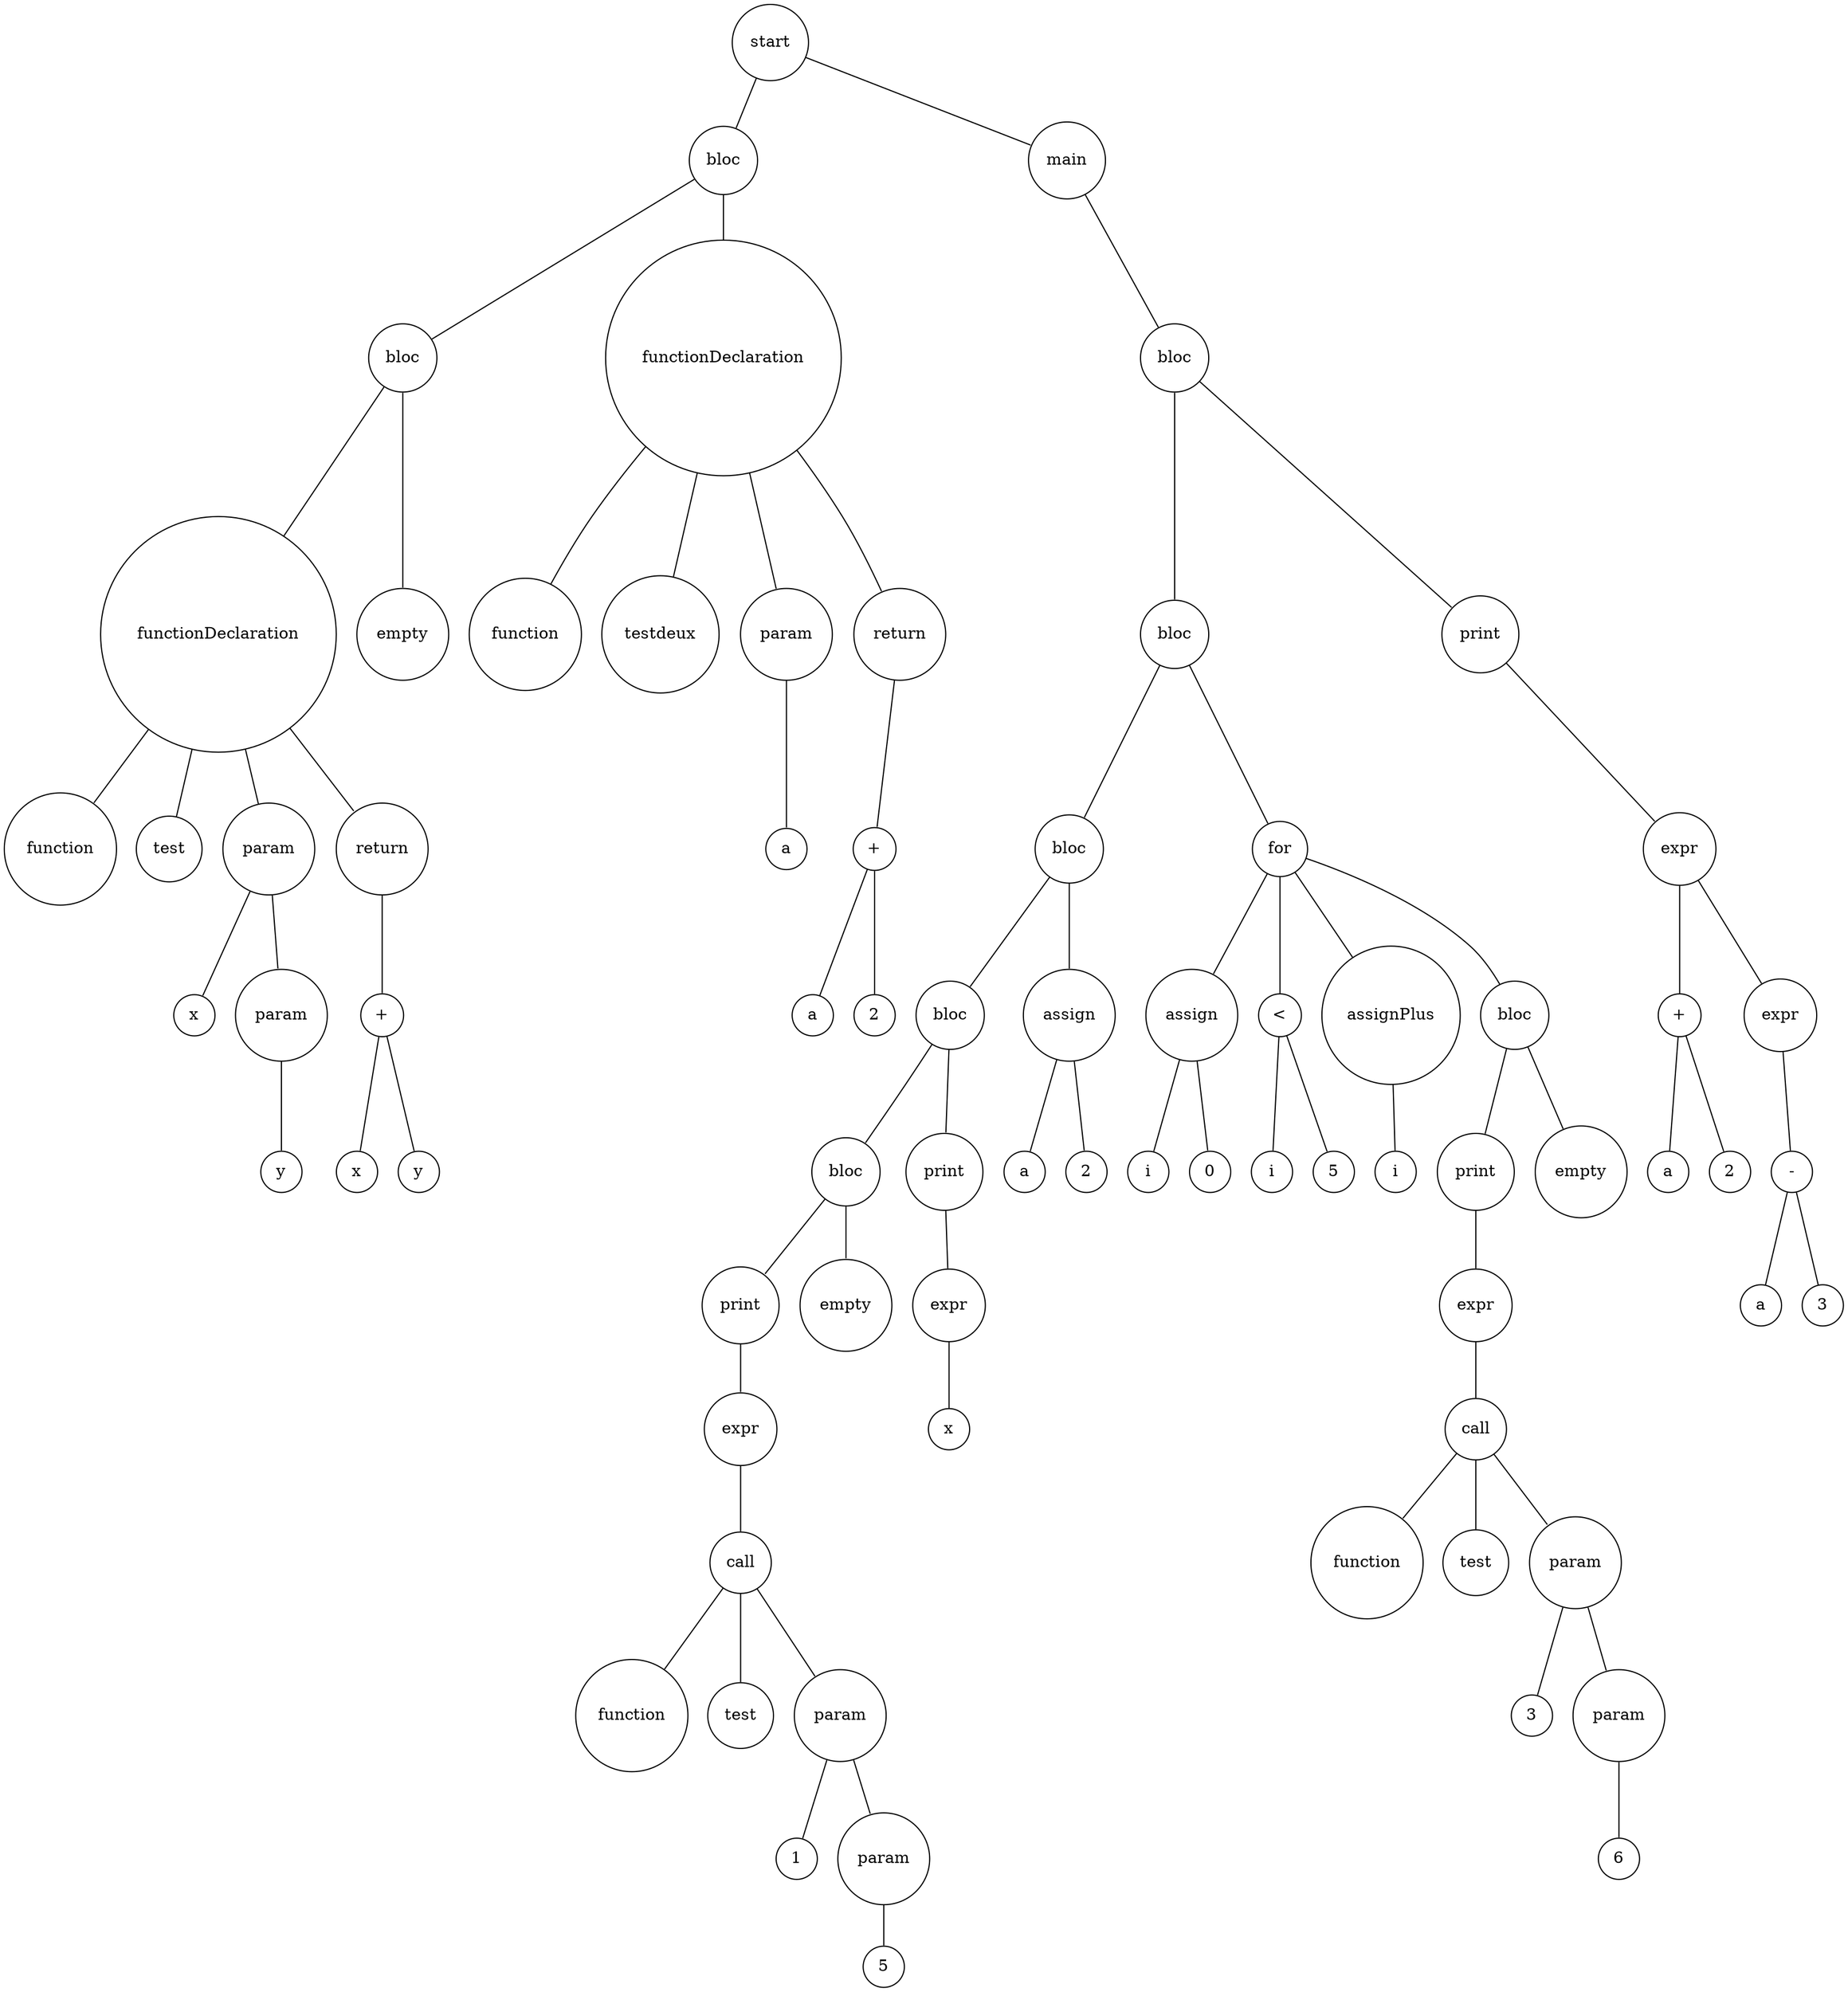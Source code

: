 digraph {
	node [shape=circle]
	"ca52a03d-39f9-4a40-a44f-9534fdefbc5b" [label=start]
	"b89bfe47-7928-4c4d-8bd9-bb592c79ad53" [label=bloc]
	"1496124d-5b26-4efb-b5d5-3ee29d2681b3" [label=bloc]
	"0d38db00-a5fd-43dc-83da-02a677260999" [label=functionDeclaration]
	"7654d1a0-36ba-432f-9e6a-c00a3cadcb0c" [label=function]
	"0d38db00-a5fd-43dc-83da-02a677260999" -> "7654d1a0-36ba-432f-9e6a-c00a3cadcb0c" [arrowsize=0]
	"4e0d9c6f-3e23-4aaa-a418-05724c02a2ef" [label=test]
	"0d38db00-a5fd-43dc-83da-02a677260999" -> "4e0d9c6f-3e23-4aaa-a418-05724c02a2ef" [arrowsize=0]
	"df6dfe38-de94-446b-95e6-9a9441b4df64" [label=param]
	"dda35519-ce31-4351-a6d3-860767ee4523" [label=x]
	"df6dfe38-de94-446b-95e6-9a9441b4df64" -> "dda35519-ce31-4351-a6d3-860767ee4523" [arrowsize=0]
	"54567d21-92ff-4c63-a3a9-9880b1641d93" [label=param]
	"ceec3a26-5b4c-4830-9e9c-c72b09a35628" [label=y]
	"54567d21-92ff-4c63-a3a9-9880b1641d93" -> "ceec3a26-5b4c-4830-9e9c-c72b09a35628" [arrowsize=0]
	"df6dfe38-de94-446b-95e6-9a9441b4df64" -> "54567d21-92ff-4c63-a3a9-9880b1641d93" [arrowsize=0]
	"0d38db00-a5fd-43dc-83da-02a677260999" -> "df6dfe38-de94-446b-95e6-9a9441b4df64" [arrowsize=0]
	"abcb42cd-e922-4fec-8eac-5c3098f4c101" [label=return]
	"03fba9c1-0391-4ec6-a737-7b1fc684e888" [label="+"]
	"364948ae-672b-4b9b-b9fd-16f449a8443a" [label=x]
	"03fba9c1-0391-4ec6-a737-7b1fc684e888" -> "364948ae-672b-4b9b-b9fd-16f449a8443a" [arrowsize=0]
	"de15596f-ad33-4ce5-a72a-acdc507b3f91" [label=y]
	"03fba9c1-0391-4ec6-a737-7b1fc684e888" -> "de15596f-ad33-4ce5-a72a-acdc507b3f91" [arrowsize=0]
	"abcb42cd-e922-4fec-8eac-5c3098f4c101" -> "03fba9c1-0391-4ec6-a737-7b1fc684e888" [arrowsize=0]
	"0d38db00-a5fd-43dc-83da-02a677260999" -> "abcb42cd-e922-4fec-8eac-5c3098f4c101" [arrowsize=0]
	"1496124d-5b26-4efb-b5d5-3ee29d2681b3" -> "0d38db00-a5fd-43dc-83da-02a677260999" [arrowsize=0]
	"75ec7b78-58c5-4a68-b7a9-721768306294" [label=empty]
	"1496124d-5b26-4efb-b5d5-3ee29d2681b3" -> "75ec7b78-58c5-4a68-b7a9-721768306294" [arrowsize=0]
	"b89bfe47-7928-4c4d-8bd9-bb592c79ad53" -> "1496124d-5b26-4efb-b5d5-3ee29d2681b3" [arrowsize=0]
	"55ff151d-ad98-45b0-9dbe-fc20d116bb14" [label=functionDeclaration]
	"0ff3a14b-5edb-4119-acd9-a95bd9ab6c8f" [label=function]
	"55ff151d-ad98-45b0-9dbe-fc20d116bb14" -> "0ff3a14b-5edb-4119-acd9-a95bd9ab6c8f" [arrowsize=0]
	"c4a778bd-7128-48b7-b8e4-159b3124f165" [label=testdeux]
	"55ff151d-ad98-45b0-9dbe-fc20d116bb14" -> "c4a778bd-7128-48b7-b8e4-159b3124f165" [arrowsize=0]
	"2d6e1e08-71f4-418a-95c0-03f45549167b" [label=param]
	"d4804508-c615-4a22-9175-8f85d8018b21" [label=a]
	"2d6e1e08-71f4-418a-95c0-03f45549167b" -> "d4804508-c615-4a22-9175-8f85d8018b21" [arrowsize=0]
	"55ff151d-ad98-45b0-9dbe-fc20d116bb14" -> "2d6e1e08-71f4-418a-95c0-03f45549167b" [arrowsize=0]
	"a8149fa3-04df-481e-91ab-525cc08eb68b" [label=return]
	"7bc1f0c1-4609-4cd5-9533-fc642b899fe4" [label="+"]
	"6c00ed00-f042-46e7-b74d-af1ceccf2b35" [label=a]
	"7bc1f0c1-4609-4cd5-9533-fc642b899fe4" -> "6c00ed00-f042-46e7-b74d-af1ceccf2b35" [arrowsize=0]
	"6efb6c65-7df6-42ef-bf0f-7ad4bf6a6762" [label=2]
	"7bc1f0c1-4609-4cd5-9533-fc642b899fe4" -> "6efb6c65-7df6-42ef-bf0f-7ad4bf6a6762" [arrowsize=0]
	"a8149fa3-04df-481e-91ab-525cc08eb68b" -> "7bc1f0c1-4609-4cd5-9533-fc642b899fe4" [arrowsize=0]
	"55ff151d-ad98-45b0-9dbe-fc20d116bb14" -> "a8149fa3-04df-481e-91ab-525cc08eb68b" [arrowsize=0]
	"b89bfe47-7928-4c4d-8bd9-bb592c79ad53" -> "55ff151d-ad98-45b0-9dbe-fc20d116bb14" [arrowsize=0]
	"ca52a03d-39f9-4a40-a44f-9534fdefbc5b" -> "b89bfe47-7928-4c4d-8bd9-bb592c79ad53" [arrowsize=0]
	"a38eaeab-4dcb-4f2e-8f88-0763ed84d98c" [label=main]
	"4942b6e7-067a-4889-8083-557efcfcdbef" [label=bloc]
	"214bfa15-d4a7-466c-b42e-6388138fc989" [label=bloc]
	"3b2a8079-a412-49d2-94d6-6a023de31664" [label=bloc]
	"440badcf-eaa8-41d3-9d58-82fb2c80e457" [label=bloc]
	"c95ab615-40f9-49bb-b433-04a2e26b2385" [label=bloc]
	"4bcf71ac-e686-4923-95d0-72d85e3c94d7" [label=print]
	"149f7945-4ef6-402c-ab50-717ce93a49af" [label=expr]
	"0ada3085-de7e-47a8-b31a-8a84cae82fb2" [label=call]
	"b7964047-594c-4489-9772-766337271eab" [label=function]
	"0ada3085-de7e-47a8-b31a-8a84cae82fb2" -> "b7964047-594c-4489-9772-766337271eab" [arrowsize=0]
	"ea949a74-7cf3-4574-b2f8-09321e369acb" [label=test]
	"0ada3085-de7e-47a8-b31a-8a84cae82fb2" -> "ea949a74-7cf3-4574-b2f8-09321e369acb" [arrowsize=0]
	"03077554-0ce6-4f90-865a-6330d838ec1e" [label=param]
	"b046d484-4dc7-4006-bf1e-137f65f6695f" [label=1]
	"03077554-0ce6-4f90-865a-6330d838ec1e" -> "b046d484-4dc7-4006-bf1e-137f65f6695f" [arrowsize=0]
	"92fb3ad7-09a2-42b0-898b-1f5050a9bc38" [label=param]
	"276eab8f-fa25-49fe-a4aa-e300bbd5f138" [label=5]
	"92fb3ad7-09a2-42b0-898b-1f5050a9bc38" -> "276eab8f-fa25-49fe-a4aa-e300bbd5f138" [arrowsize=0]
	"03077554-0ce6-4f90-865a-6330d838ec1e" -> "92fb3ad7-09a2-42b0-898b-1f5050a9bc38" [arrowsize=0]
	"0ada3085-de7e-47a8-b31a-8a84cae82fb2" -> "03077554-0ce6-4f90-865a-6330d838ec1e" [arrowsize=0]
	"149f7945-4ef6-402c-ab50-717ce93a49af" -> "0ada3085-de7e-47a8-b31a-8a84cae82fb2" [arrowsize=0]
	"4bcf71ac-e686-4923-95d0-72d85e3c94d7" -> "149f7945-4ef6-402c-ab50-717ce93a49af" [arrowsize=0]
	"c95ab615-40f9-49bb-b433-04a2e26b2385" -> "4bcf71ac-e686-4923-95d0-72d85e3c94d7" [arrowsize=0]
	"02e7d654-8fe0-4f17-b52d-8898e1310ce8" [label=empty]
	"c95ab615-40f9-49bb-b433-04a2e26b2385" -> "02e7d654-8fe0-4f17-b52d-8898e1310ce8" [arrowsize=0]
	"440badcf-eaa8-41d3-9d58-82fb2c80e457" -> "c95ab615-40f9-49bb-b433-04a2e26b2385" [arrowsize=0]
	"13901ca5-038e-4f0e-b45a-7f1b0a04550f" [label=print]
	"8ca31398-740b-4b17-9bcb-fddd96e6dc6c" [label=expr]
	"e9f9db41-8bb1-4e39-b9e0-795cd7de7585" [label=x]
	"8ca31398-740b-4b17-9bcb-fddd96e6dc6c" -> "e9f9db41-8bb1-4e39-b9e0-795cd7de7585" [arrowsize=0]
	"13901ca5-038e-4f0e-b45a-7f1b0a04550f" -> "8ca31398-740b-4b17-9bcb-fddd96e6dc6c" [arrowsize=0]
	"440badcf-eaa8-41d3-9d58-82fb2c80e457" -> "13901ca5-038e-4f0e-b45a-7f1b0a04550f" [arrowsize=0]
	"3b2a8079-a412-49d2-94d6-6a023de31664" -> "440badcf-eaa8-41d3-9d58-82fb2c80e457" [arrowsize=0]
	"7ab2f4a0-3915-4beb-b14f-aada5ea8d153" [label=assign]
	"d771b16d-c41c-4527-93cf-4c361936e11c" [label=a]
	"7ab2f4a0-3915-4beb-b14f-aada5ea8d153" -> "d771b16d-c41c-4527-93cf-4c361936e11c" [arrowsize=0]
	"fb3ef7c3-0075-472e-a84b-70ee9d41cb3a" [label=2]
	"7ab2f4a0-3915-4beb-b14f-aada5ea8d153" -> "fb3ef7c3-0075-472e-a84b-70ee9d41cb3a" [arrowsize=0]
	"3b2a8079-a412-49d2-94d6-6a023de31664" -> "7ab2f4a0-3915-4beb-b14f-aada5ea8d153" [arrowsize=0]
	"214bfa15-d4a7-466c-b42e-6388138fc989" -> "3b2a8079-a412-49d2-94d6-6a023de31664" [arrowsize=0]
	"297b2e39-9293-4bf6-aa48-c975ffcbd557" [label=for]
	"ee454a57-ace7-4344-852b-b773455cce56" [label=assign]
	"7affcadf-ea58-4dd1-8512-fb0ef30fef1e" [label=i]
	"ee454a57-ace7-4344-852b-b773455cce56" -> "7affcadf-ea58-4dd1-8512-fb0ef30fef1e" [arrowsize=0]
	"8aeb6d36-9f83-41ef-a77c-42786d3c2515" [label=0]
	"ee454a57-ace7-4344-852b-b773455cce56" -> "8aeb6d36-9f83-41ef-a77c-42786d3c2515" [arrowsize=0]
	"297b2e39-9293-4bf6-aa48-c975ffcbd557" -> "ee454a57-ace7-4344-852b-b773455cce56" [arrowsize=0]
	"70f3d0ea-ef02-4199-aaff-571354b0e8db" [label="<"]
	"f92ef078-4177-4e4a-88a8-8bfc1244c1ff" [label=i]
	"70f3d0ea-ef02-4199-aaff-571354b0e8db" -> "f92ef078-4177-4e4a-88a8-8bfc1244c1ff" [arrowsize=0]
	"88e20252-e24c-4b8e-952f-b705a762614d" [label=5]
	"70f3d0ea-ef02-4199-aaff-571354b0e8db" -> "88e20252-e24c-4b8e-952f-b705a762614d" [arrowsize=0]
	"297b2e39-9293-4bf6-aa48-c975ffcbd557" -> "70f3d0ea-ef02-4199-aaff-571354b0e8db" [arrowsize=0]
	"fc7cf7e7-6d4f-49e9-8d21-5add9b497fcf" [label=assignPlus]
	"ff38eaa0-c729-41fa-98c1-0012466fe9d9" [label=i]
	"fc7cf7e7-6d4f-49e9-8d21-5add9b497fcf" -> "ff38eaa0-c729-41fa-98c1-0012466fe9d9" [arrowsize=0]
	"297b2e39-9293-4bf6-aa48-c975ffcbd557" -> "fc7cf7e7-6d4f-49e9-8d21-5add9b497fcf" [arrowsize=0]
	"c0cbfa9c-50f3-468d-ad6f-94f97d6bf4ee" [label=bloc]
	"b826a7d4-8377-4965-b3cc-2ae3a28aef92" [label=print]
	"c381e481-c144-4b12-b0e6-49a719dc4148" [label=expr]
	"c57ea0fd-e5f7-4865-9e19-cb7bb9693fe4" [label=call]
	"0e9dbf5e-4b23-43e5-9356-ab115ce7784c" [label=function]
	"c57ea0fd-e5f7-4865-9e19-cb7bb9693fe4" -> "0e9dbf5e-4b23-43e5-9356-ab115ce7784c" [arrowsize=0]
	"012261e3-ef6e-4546-8e5e-f40b06f1ca86" [label=test]
	"c57ea0fd-e5f7-4865-9e19-cb7bb9693fe4" -> "012261e3-ef6e-4546-8e5e-f40b06f1ca86" [arrowsize=0]
	"14f9cc7b-2afe-4f49-927c-0e1a9e11ac45" [label=param]
	"732437f1-85f1-4e3d-891e-c9c97dbf04c2" [label=3]
	"14f9cc7b-2afe-4f49-927c-0e1a9e11ac45" -> "732437f1-85f1-4e3d-891e-c9c97dbf04c2" [arrowsize=0]
	"a15eb28b-572b-4826-b955-80164ec15c54" [label=param]
	"bb401bfc-3bf2-463f-88a9-b54e3c159a09" [label=6]
	"a15eb28b-572b-4826-b955-80164ec15c54" -> "bb401bfc-3bf2-463f-88a9-b54e3c159a09" [arrowsize=0]
	"14f9cc7b-2afe-4f49-927c-0e1a9e11ac45" -> "a15eb28b-572b-4826-b955-80164ec15c54" [arrowsize=0]
	"c57ea0fd-e5f7-4865-9e19-cb7bb9693fe4" -> "14f9cc7b-2afe-4f49-927c-0e1a9e11ac45" [arrowsize=0]
	"c381e481-c144-4b12-b0e6-49a719dc4148" -> "c57ea0fd-e5f7-4865-9e19-cb7bb9693fe4" [arrowsize=0]
	"b826a7d4-8377-4965-b3cc-2ae3a28aef92" -> "c381e481-c144-4b12-b0e6-49a719dc4148" [arrowsize=0]
	"c0cbfa9c-50f3-468d-ad6f-94f97d6bf4ee" -> "b826a7d4-8377-4965-b3cc-2ae3a28aef92" [arrowsize=0]
	"5582382d-ffa0-4633-9690-a8e8f5704da5" [label=empty]
	"c0cbfa9c-50f3-468d-ad6f-94f97d6bf4ee" -> "5582382d-ffa0-4633-9690-a8e8f5704da5" [arrowsize=0]
	"297b2e39-9293-4bf6-aa48-c975ffcbd557" -> "c0cbfa9c-50f3-468d-ad6f-94f97d6bf4ee" [arrowsize=0]
	"214bfa15-d4a7-466c-b42e-6388138fc989" -> "297b2e39-9293-4bf6-aa48-c975ffcbd557" [arrowsize=0]
	"4942b6e7-067a-4889-8083-557efcfcdbef" -> "214bfa15-d4a7-466c-b42e-6388138fc989" [arrowsize=0]
	"4b0ec918-247f-41e4-aee2-cedab0d77e57" [label=print]
	"b471eb62-2ef1-4328-a4b6-24c6a881c893" [label=expr]
	"aa203b3c-0206-47b9-8e36-78b6625415c8" [label="+"]
	"1021a443-77a6-4846-8d3b-a1155266c119" [label=a]
	"aa203b3c-0206-47b9-8e36-78b6625415c8" -> "1021a443-77a6-4846-8d3b-a1155266c119" [arrowsize=0]
	"24338e6a-f603-488c-bc46-6a670c58ac70" [label=2]
	"aa203b3c-0206-47b9-8e36-78b6625415c8" -> "24338e6a-f603-488c-bc46-6a670c58ac70" [arrowsize=0]
	"b471eb62-2ef1-4328-a4b6-24c6a881c893" -> "aa203b3c-0206-47b9-8e36-78b6625415c8" [arrowsize=0]
	"d5585b41-a209-4e25-a2a5-70fd1a773197" [label=expr]
	"dd7bd894-305a-4eb1-8ac7-57e6507bbd7a" [label="-"]
	"1cafb427-fe72-4958-af13-0aaf11a069e0" [label=a]
	"dd7bd894-305a-4eb1-8ac7-57e6507bbd7a" -> "1cafb427-fe72-4958-af13-0aaf11a069e0" [arrowsize=0]
	"6c4421e1-b60f-4b42-931b-4a3ffdbc4cec" [label=3]
	"dd7bd894-305a-4eb1-8ac7-57e6507bbd7a" -> "6c4421e1-b60f-4b42-931b-4a3ffdbc4cec" [arrowsize=0]
	"d5585b41-a209-4e25-a2a5-70fd1a773197" -> "dd7bd894-305a-4eb1-8ac7-57e6507bbd7a" [arrowsize=0]
	"b471eb62-2ef1-4328-a4b6-24c6a881c893" -> "d5585b41-a209-4e25-a2a5-70fd1a773197" [arrowsize=0]
	"4b0ec918-247f-41e4-aee2-cedab0d77e57" -> "b471eb62-2ef1-4328-a4b6-24c6a881c893" [arrowsize=0]
	"4942b6e7-067a-4889-8083-557efcfcdbef" -> "4b0ec918-247f-41e4-aee2-cedab0d77e57" [arrowsize=0]
	"a38eaeab-4dcb-4f2e-8f88-0763ed84d98c" -> "4942b6e7-067a-4889-8083-557efcfcdbef" [arrowsize=0]
	"ca52a03d-39f9-4a40-a44f-9534fdefbc5b" -> "a38eaeab-4dcb-4f2e-8f88-0763ed84d98c" [arrowsize=0]
}
